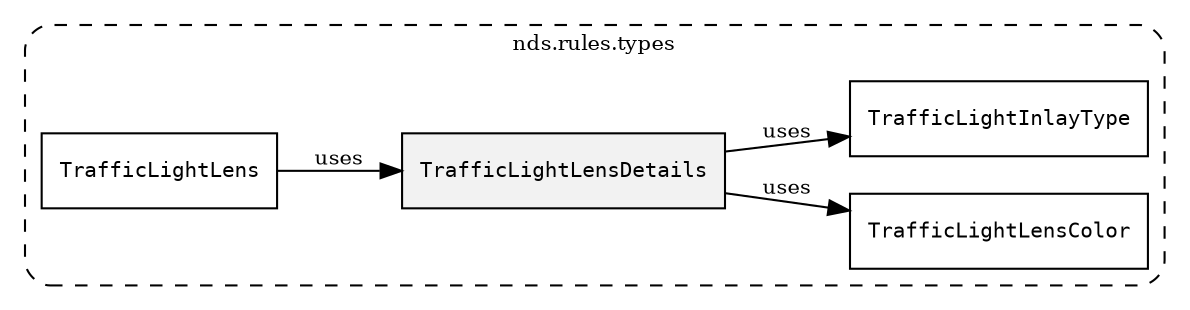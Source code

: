 /**
 * This dot file creates symbol collaboration diagram for TrafficLightLensDetails.
 */
digraph ZSERIO
{
    node [shape=box, fontsize=10];
    rankdir="LR";
    fontsize=10;
    tooltip="TrafficLightLensDetails collaboration diagram";

    subgraph "cluster_nds.rules.types"
    {
        style="dashed, rounded";
        label="nds.rules.types";
        tooltip="Package nds.rules.types";
        href="../../../content/packages/nds.rules.types.html#Package-nds-rules-types";
        target="_parent";

        "TrafficLightLensDetails" [style="filled", fillcolor="#0000000D", target="_parent", label=<<font face="monospace"><table align="center" border="0" cellspacing="0" cellpadding="0"><tr><td href="../../../content/packages/nds.rules.types.html#Structure-TrafficLightLensDetails" title="Structure defined in nds.rules.types">TrafficLightLensDetails</td></tr></table></font>>];
        "TrafficLightLensColor" [target="_parent", label=<<font face="monospace"><table align="center" border="0" cellspacing="0" cellpadding="0"><tr><td href="../../../content/packages/nds.rules.types.html#Enum-TrafficLightLensColor" title="Enum defined in nds.rules.types">TrafficLightLensColor</td></tr></table></font>>];
        "TrafficLightInlayType" [target="_parent", label=<<font face="monospace"><table align="center" border="0" cellspacing="0" cellpadding="0"><tr><td href="../../../content/packages/nds.rules.types.html#Enum-TrafficLightInlayType" title="Enum defined in nds.rules.types">TrafficLightInlayType</td></tr></table></font>>];
        "TrafficLightLens" [target="_parent", label=<<font face="monospace"><table align="center" border="0" cellspacing="0" cellpadding="0"><tr><td href="../../../content/packages/nds.rules.types.html#Structure-TrafficLightLens" title="Structure defined in nds.rules.types">TrafficLightLens</td></tr></table></font>>];
    }

    "TrafficLightLensDetails" -> "TrafficLightLensColor" [label="uses", fontsize=10];
    "TrafficLightLensDetails" -> "TrafficLightInlayType" [label="uses", fontsize=10];
    "TrafficLightLens" -> "TrafficLightLensDetails" [label="uses", fontsize=10];
}
